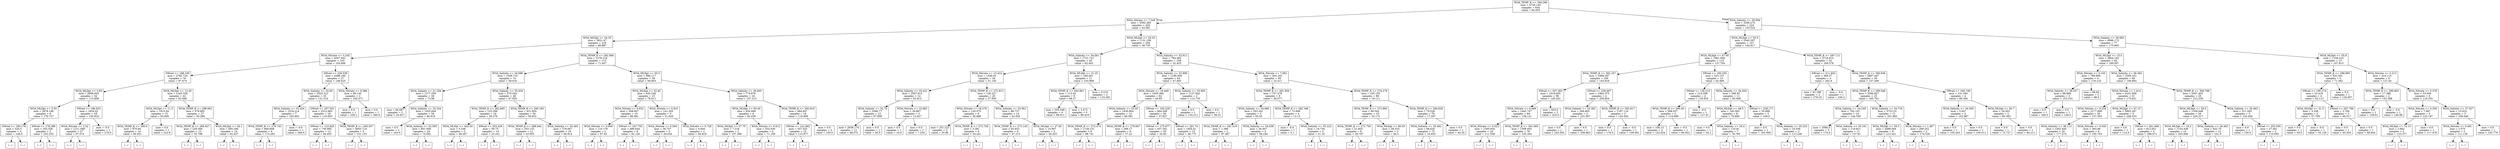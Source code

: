 digraph Tree {
node [shape=box] ;
0 [label="WOA_TEMP_K <= 294.266\nmse = 4726.145\nsamples = 644\nvalue = 94.933"] ;
1 [label="WOA_Nitrate <= 7.549\nmse = 2582.383\nsamples = 420\nvalue = 63.581"] ;
0 -> 1 [labeldistance=2.5, labelangle=45, headlabel="True"] ;
2 [label="WOA_MLDpt <= 34.35\nmse = 2821.47\nsamples = 216\nvalue = 86.887"] ;
1 -> 2 ;
3 [label="WOA_Nitrate <= 3.245\nmse = 4007.942\nsamples = 103\nvalue = 104.666"] ;
2 -> 3 ;
4 [label="SWrad <= 188.109\nmse = 2782.724\nsamples = 76\nvalue = 87.674"] ;
3 -> 4 ;
5 [label="WOA_MLDpt <= 5.85\nmse = 2906.945\nsamples = 34\nvalue = 115.808"] ;
4 -> 5 ;
6 [label="WOA_MLDpt <= 5.55\nmse = 2676.198\nsamples = 6\nvalue = 176.727"] ;
5 -> 6 ;
7 [label="SWrad <= 180.178\nmse = 520.5\nsamples = 4\nvalue = 148.0"] ;
6 -> 7 ;
8 [label="(...)"] ;
7 -> 8 ;
11 [label="(...)"] ;
7 -> 11 ;
14 [label="SWrad <= 178.386\nmse = 355.556\nsamples = 2\nvalue = 253.333"] ;
6 -> 14 ;
15 [label="(...)"] ;
14 -> 15 ;
16 [label="(...)"] ;
14 -> 16 ;
17 [label="SWrad <= 186.623\nmse = 1834.42\nsamples = 28\nvalue = 100.916"] ;
5 -> 17 ;
18 [label="WOA_Nitrate <= 2.52\nmse = 1211.588\nsamples = 27\nvalue = 97.074"] ;
17 -> 18 ;
19 [label="(...)"] ;
18 -> 19 ;
56 [label="(...)"] ;
18 -> 56 ;
63 [label="mse = -0.0\nsamples = 1\nvalue = 270.0"] ;
17 -> 63 ;
64 [label="WOA_MLDpt <= 12.45\nmse = 1343.328\nsamples = 42\nvalue = 62.666"] ;
4 -> 64 ;
65 [label="WOA_MLDpt <= 11.3\nmse = 1913.94\nsamples = 15\nvalue = 93.609"] ;
64 -> 65 ;
66 [label="WOA_TEMP_K <= 290.0\nmse = 970.84\nsamples = 14\nvalue = 85.951"] ;
65 -> 66 ;
67 [label="(...)"] ;
66 -> 67 ;
84 [label="(...)"] ;
66 -> 84 ;
91 [label="mse = 0.0\nsamples = 1\nvalue = 223.8"] ;
65 -> 91 ;
92 [label="WOA_TEMP_K <= 288.602\nmse = 578.882\nsamples = 27\nvalue = 50.288"] ;
64 -> 92 ;
93 [label="WOA_TEMP_K <= 286.627\nmse = 229.306\nsamples = 13\nvalue = 35.798"] ;
92 -> 93 ;
94 [label="(...)"] ;
93 -> 94 ;
97 [label="(...)"] ;
93 -> 97 ;
106 [label="WOA_MLDpt <= 28.1\nmse = 495.348\nsamples = 14\nvalue = 65.437"] ;
92 -> 106 ;
107 [label="(...)"] ;
106 -> 107 ;
126 [label="(...)"] ;
106 -> 126 ;
129 [label="SWrad <= 236.538\nmse = 4498.184\nsamples = 27\nvalue = 148.625"] ;
3 -> 129 ;
130 [label="WOA_Salinity <= 33.65\nmse = 3320.312\nsamples = 25\nvalue = 131.314"] ;
129 -> 130 ;
131 [label="WOA_Salinity <= 33.424\nmse = 1524.214\nsamples = 7\nvalue = 183.902"] ;
130 -> 131 ;
132 [label="WOA_TEMP_K <= 279.745\nmse = 660.808\nsamples = 6\nvalue = 174.292"] ;
131 -> 132 ;
133 [label="(...)"] ;
132 -> 133 ;
140 [label="(...)"] ;
132 -> 140 ;
143 [label="mse = -0.0\nsamples = 1\nvalue = 280.0"] ;
131 -> 143 ;
144 [label="SWrad <= 207.532\nmse = 2512.663\nsamples = 18\nvalue = 110.655"] ;
130 -> 144 ;
145 [label="SWrad <= 123.829\nmse = 736.995\nsamples = 13\nvalue = 94.455"] ;
144 -> 145 ;
146 [label="(...)"] ;
145 -> 146 ;
159 [label="(...)"] ;
145 -> 159 ;
166 [label="WOA_TEMP_K <= 293.937\nmse = 4655.714\nsamples = 5\nvalue = 151.153"] ;
144 -> 166 ;
167 [label="(...)"] ;
166 -> 167 ;
172 [label="(...)"] ;
166 -> 172 ;
175 [label="WOA_Nitrate <= 6.586\nmse = 89.145\nsamples = 2\nvalue = 245.071"] ;
129 -> 175 ;
176 [label="mse = 0.0\nsamples = 1\nvalue = 239.1"] ;
175 -> 176 ;
177 [label="mse = 0.0\nsamples = 1\nvalue = 260.0"] ;
175 -> 177 ;
178 [label="WOA_TEMP_K <= 292.084\nmse = 1278.218\nsamples = 113\nvalue = 71.447"] ;
2 -> 178 ;
179 [label="WOA_Salinity <= 34.688\nmse = 1036.716\nsamples = 74\nvalue = 59.016"] ;
178 -> 179 ;
180 [label="WOA_Salinity <= 21.294\nmse = 1277.056\nsamples = 28\nvalue = 73.86"] ;
179 -> 180 ;
181 [label="mse = 84.067\nsamples = 2\nvalue = 20.917"] ;
180 -> 181 ;
182 [label="WOA_Salinity <= 32.254\nmse = 1025.844\nsamples = 26\nvalue = 80.619"] ;
180 -> 182 ;
183 [label="mse = 0.0\nsamples = 2\nvalue = 163.0"] ;
182 -> 183 ;
184 [label="WOA_Salinity <= 32.565\nmse = 601.509\nsamples = 24\nvalue = 75.002"] ;
182 -> 184 ;
185 [label="(...)"] ;
184 -> 185 ;
186 [label="(...)"] ;
184 -> 186 ;
229 [label="WOA_Salinity <= 35.434\nmse = 570.045\nsamples = 46\nvalue = 47.935"] ;
179 -> 229 ;
230 [label="WOA_TEMP_K <= 282.665\nmse = 125.298\nsamples = 16\nvalue = 26.376"] ;
229 -> 230 ;
231 [label="WOA_MLDpt <= 443.55\nmse = 5.336\nsamples = 2\nvalue = 49.367"] ;
230 -> 231 ;
232 [label="(...)"] ;
231 -> 232 ;
233 [label="(...)"] ;
231 -> 233 ;
234 [label="SWrad <= 203.426\nmse = 59.75\nsamples = 14\nvalue = 23.241"] ;
230 -> 234 ;
235 [label="(...)"] ;
234 -> 235 ;
246 [label="(...)"] ;
234 -> 246 ;
253 [label="WOA_TEMP_K <= 290.193\nmse = 421.854\nsamples = 30\nvalue = 59.652"] ;
229 -> 253 ;
254 [label="WOA_TEMP_K <= 288.044\nmse = 353.133\nsamples = 11\nvalue = 43.055"] ;
253 -> 254 ;
255 [label="(...)"] ;
254 -> 255 ;
260 [label="(...)"] ;
254 -> 260 ;
275 [label="WOA_Salinity <= 35.493\nmse = 278.667\nsamples = 19\nvalue = 66.914"] ;
253 -> 275 ;
276 [label="(...)"] ;
275 -> 276 ;
277 [label="(...)"] ;
275 -> 277 ;
304 [label="WOA_MLDpt <= 55.5\nmse = 896.117\nsamples = 39\nvalue = 94.803"] ;
178 -> 304 ;
305 [label="WOA_MLDpt <= 52.45\nmse = 635.246\nsamples = 15\nvalue = 79.911"] ;
304 -> 305 ;
306 [label="WOA_Nitrate <= 0.032\nmse = 508.807\nsamples = 10\nvalue = 86.981"] ;
305 -> 306 ;
307 [label="WOA_Nitrate <= 0.009\nmse = 110.176\nsamples = 2\nvalue = 67.43"] ;
306 -> 307 ;
308 [label="(...)"] ;
307 -> 308 ;
309 [label="(...)"] ;
307 -> 309 ;
310 [label="SWrad <= 247.755\nmse = 486.644\nsamples = 8\nvalue = 92.126"] ;
306 -> 310 ;
311 [label="(...)"] ;
310 -> 311 ;
318 [label="(...)"] ;
310 -> 318 ;
321 [label="WOA_Nitrate <= 0.631\nmse = 141.205\nsamples = 5\nvalue = 51.629"] ;
305 -> 321 ;
322 [label="WOA_Nitrate <= 0.504\nmse = 36.757\nsamples = 3\nvalue = 44.034"] ;
321 -> 322 ;
323 [label="(...)"] ;
322 -> 323 ;
324 [label="(...)"] ;
322 -> 324 ;
327 [label="WOA_Nitrate <= 0.728\nmse = 4.004\nsamples = 2\nvalue = 66.819"] ;
321 -> 327 ;
328 [label="(...)"] ;
327 -> 328 ;
329 [label="(...)"] ;
327 -> 329 ;
330 [label="WOA_Salinity <= 36.603\nmse = 774.676\nsamples = 24\nvalue = 107.213"] ;
304 -> 330 ;
331 [label="WOA_MLDpt <= 65.45\nmse = 650.669\nsamples = 6\nvalue = 82.038"] ;
330 -> 331 ;
332 [label="WOA_MLDpt <= 57.75\nmse = 7.218\nsamples = 2\nvalue = 107.399"] ;
331 -> 332 ;
333 [label="(...)"] ;
332 -> 333 ;
334 [label="(...)"] ;
332 -> 334 ;
335 [label="WOA_Nitrate <= 0.612\nmse = 532.636\nsamples = 4\nvalue = 71.169"] ;
331 -> 335 ;
336 [label="(...)"] ;
335 -> 336 ;
337 [label="(...)"] ;
335 -> 337 ;
338 [label="WOA_TEMP_K <= 292.816\nmse = 484.847\nsamples = 18\nvalue = 116.896"] ;
330 -> 338 ;
339 [label="SWrad <= 141.892\nmse = 337.525\nsamples = 15\nvalue = 110.877"] ;
338 -> 339 ;
340 [label="(...)"] ;
339 -> 340 ;
343 [label="(...)"] ;
339 -> 343 ;
352 [label="mse = 0.0\nsamples = 3\nvalue = 150.0"] ;
338 -> 352 ;
353 [label="WOA_MLDpt <= 33.25\nmse = 1131.109\nsamples = 204\nvalue = 38.735"] ;
1 -> 353 ;
354 [label="WOA_Salinity <= 34.561\nmse = 1721.721\nsamples = 45\nvalue = 62.443"] ;
353 -> 354 ;
355 [label="WOA_Nitrate <= 13.422\nmse = 1549.43\nsamples = 34\nvalue = 51.145"] ;
354 -> 355 ;
356 [label="WOA_Salinity <= 33.421\nmse = 2587.815\nsamples = 14\nvalue = 63.913"] ;
355 -> 356 ;
357 [label="WOA_Salinity <= 32.75\nmse = 2566.77\nsamples = 12\nvalue = 67.858"] ;
356 -> 357 ;
358 [label="mse = 2656.174\nsamples = 11\nvalue = 68.572"] ;
357 -> 358 ;
359 [label="mse = 0.0\nsamples = 1\nvalue = 50.0"] ;
357 -> 359 ;
360 [label="WOA_Nitrate <= 10.083\nmse = 28.867\nsamples = 2\nvalue = 12.627"] ;
356 -> 360 ;
361 [label="mse = 0.0\nsamples = 1\nvalue = 18.0"] ;
360 -> 361 ;
362 [label="mse = 0.0\nsamples = 1\nvalue = 7.254"] ;
360 -> 362 ;
363 [label="WOA_TEMP_K <= 272.813\nmse = 128.227\nsamples = 20\nvalue = 37.905"] ;
355 -> 363 ;
364 [label="WOA_Nitrate <= 18.276\nmse = 120.575\nsamples = 6\nvalue = 30.888"] ;
363 -> 364 ;
365 [label="mse = 251.223\nsamples = 2\nvalue = 25.86"] ;
364 -> 365 ;
366 [label="WOA_TEMP_K <= 272.728\nmse = 5.381\nsamples = 4\nvalue = 34.241"] ;
364 -> 366 ;
367 [label="(...)"] ;
366 -> 367 ;
372 [label="(...)"] ;
366 -> 372 ;
373 [label="WOA_Salinity <= 33.561\nmse = 86.737\nsamples = 14\nvalue = 42.032"] ;
363 -> 373 ;
374 [label="WOA_TEMP_K <= 273.143\nmse = 92.653\nsamples = 9\nvalue = 47.213"] ;
373 -> 374 ;
375 [label="(...)"] ;
374 -> 375 ;
376 [label="(...)"] ;
374 -> 376 ;
385 [label="WOA_MLDpt <= 27.95\nmse = 15.907\nsamples = 5\nvalue = 36.203"] ;
373 -> 385 ;
386 [label="(...)"] ;
385 -> 386 ;
387 [label="(...)"] ;
385 -> 387 ;
394 [label="WOA_MLDpt <= 31.25\nmse = 169.401\nsamples = 11\nvalue = 103.868"] ;
354 -> 394 ;
395 [label="WOA_TEMP_K <= 282.891\nmse = 113.42\nsamples = 9\nvalue = 98.27"] ;
394 -> 395 ;
396 [label="mse = 305.548\nsamples = 4\nvalue = 98.011"] ;
395 -> 396 ;
397 [label="mse = 3.573\nsamples = 5\nvalue = 98.419"] ;
395 -> 397 ;
398 [label="mse = 0.219\nsamples = 2\nvalue = 119.262"] ;
394 -> 398 ;
399 [label="WOA_Salinity <= 33.911\nmse = 784.493\nsamples = 159\nvalue = 32.425"] ;
353 -> 399 ;
400 [label="WOA_Salinity <= 33.899\nmse = 1189.509\nsamples = 64\nvalue = 47.493"] ;
399 -> 400 ;
401 [label="WOA_Nitrate <= 18.449\nmse = 1005.394\nsamples = 62\nvalue = 44.83"] ;
400 -> 401 ;
402 [label="WOA_Salinity <= 33.45\nmse = 1430.864\nsamples = 12\nvalue = 68.581"] ;
401 -> 402 ;
403 [label="WOA_TEMP_K <= 272.474\nmse = 1126.131\nsamples = 6\nvalue = 88.741"] ;
402 -> 403 ;
404 [label="(...)"] ;
403 -> 404 ;
407 [label="(...)"] ;
403 -> 407 ;
408 [label="WOA_TEMP_K <= 278.847\nmse = 289.17\nsamples = 6\nvalue = 37.22"] ;
402 -> 408 ;
409 [label="(...)"] ;
408 -> 409 ;
414 [label="(...)"] ;
408 -> 414 ;
417 [label="SWrad <= 193.229\nmse = 664.549\nsamples = 50\nvalue = 37.827"] ;
401 -> 417 ;
418 [label="SWrad <= 175.877\nmse = 437.341\nsamples = 35\nvalue = 32.83"] ;
417 -> 418 ;
419 [label="(...)"] ;
418 -> 419 ;
462 [label="(...)"] ;
418 -> 462 ;
469 [label="SWrad <= 201.74\nmse = 1005.41\nsamples = 15\nvalue = 49.775"] ;
417 -> 469 ;
470 [label="(...)"] ;
469 -> 470 ;
471 [label="(...)"] ;
469 -> 471 ;
496 [label="WOA_Salinity <= 33.905\nmse = 1137.842\nsamples = 2\nvalue = 114.735"] ;
400 -> 496 ;
497 [label="mse = 0.0\nsamples = 1\nvalue = 134.211"] ;
496 -> 497 ;
498 [label="mse = 0.0\nsamples = 1\nvalue = 56.31"] ;
496 -> 498 ;
499 [label="WOA_Nitrate <= 7.681\nmse = 264.165\nsamples = 95\nvalue = 22.411"] ;
399 -> 499 ;
500 [label="WOA_TEMP_K <= 281.954\nmse = 757.478\nsamples = 9\nvalue = 48.077"] ;
499 -> 500 ;
501 [label="WOA_Salinity <= 34.666\nmse = 183.341\nsamples = 5\nvalue = 65.55"] ;
500 -> 501 ;
502 [label="WOA_TEMP_K <= 281.019\nmse = 1.389\nsamples = 2\nvalue = 87.467"] ;
501 -> 502 ;
503 [label="(...)"] ;
502 -> 503 ;
504 [label="(...)"] ;
502 -> 504 ;
505 [label="WOA_Salinity <= 34.938\nmse = 30.507\nsamples = 3\nvalue = 58.244"] ;
501 -> 505 ;
506 [label="(...)"] ;
505 -> 506 ;
509 [label="(...)"] ;
505 -> 509 ;
510 [label="WOA_TEMP_K <= 282.186\nmse = 73.848\nsamples = 4\nvalue = 13.13"] ;
500 -> 510 ;
511 [label="mse = -0.0\nsamples = 1\nvalue = 5.1"] ;
510 -> 511 ;
512 [label="WOA_Salinity <= 35.223\nmse = 18.734\nsamples = 3\nvalue = 21.16"] ;
510 -> 512 ;
513 [label="(...)"] ;
512 -> 513 ;
516 [label="(...)"] ;
512 -> 516 ;
517 [label="WOA_TEMP_K <= 274.279\nmse = 105.155\nsamples = 86\nvalue = 19.111"] ;
499 -> 517 ;
518 [label="WOA_TEMP_K <= 273.893\nmse = 80.542\nsamples = 10\nvalue = 33.172"] ;
517 -> 518 ;
519 [label="WOA_TEMP_K <= 272.756\nmse = 21.955\nsamples = 8\nvalue = 28.797"] ;
518 -> 519 ;
520 [label="(...)"] ;
519 -> 520 ;
527 [label="(...)"] ;
519 -> 527 ;
534 [label="WOA_MLDpt <= 66.05\nmse = 26.523\nsamples = 2\nvalue = 46.3"] ;
518 -> 534 ;
535 [label="(...)"] ;
534 -> 535 ;
536 [label="(...)"] ;
534 -> 536 ;
537 [label="WOA_TEMP_K <= 284.629\nmse = 79.526\nsamples = 76\nvalue = 17.297"] ;
517 -> 537 ;
538 [label="WOA_Salinity <= 35.461\nmse = 68.635\nsamples = 75\nvalue = 16.853"] ;
537 -> 538 ;
539 [label="(...)"] ;
538 -> 539 ;
622 [label="(...)"] ;
538 -> 622 ;
625 [label="mse = 0.0\nsamples = 1\nvalue = 44.35"] ;
537 -> 625 ;
626 [label="WOA_Salinity <= 35.694\nmse = 3298.276\nsamples = 224\nvalue = 155.524"] ;
0 -> 626 [labeldistance=2.5, labelangle=-45, headlabel="False"] ;
627 [label="WOA_MLDpt <= 55.5\nmse = 2545.297\nsamples = 147\nvalue = 144.817"] ;
626 -> 627 ;
628 [label="WOA_MLDpt <= 47.95\nmse = 1981.956\nsamples = 115\nvalue = 137.704"] ;
627 -> 628 ;
629 [label="WOA_TEMP_K <= 302.257\nmse = 1866.297\nsamples = 100\nvalue = 143.916"] ;
628 -> 629 ;
630 [label="SWrad <= 307.363\nmse = 1618.655\nsamples = 96\nvalue = 140.422"] ;
629 -> 630 ;
631 [label="WOA_Nitrate <= 0.068\nmse = 1445.747\nsamples = 94\nvalue = 138.121"] ;
630 -> 631 ;
632 [label="WOA_Nitrate <= 0.023\nmse = 1305.934\nsamples = 18\nvalue = 111.558"] ;
631 -> 632 ;
633 [label="(...)"] ;
632 -> 633 ;
642 [label="(...)"] ;
632 -> 642 ;
665 [label="WOA_TEMP_K <= 301.685\nmse = 1308.493\nsamples = 76\nvalue = 143.304"] ;
631 -> 665 ;
666 [label="(...)"] ;
665 -> 666 ;
791 [label="(...)"] ;
665 -> 791 ;
794 [label="mse = 625.0\nsamples = 2\nvalue = 225.0"] ;
630 -> 794 ;
795 [label="SWrad <= 238.467\nmse = 1962.375\nsamples = 4\nvalue = 209.854"] ;
629 -> 795 ;
796 [label="WOA_Salinity <= 33.382\nmse = 266.665\nsamples = 2\nvalue = 231.957"] ;
795 -> 796 ;
797 [label="mse = 0.0\nsamples = 1\nvalue = 243.503"] ;
796 -> 797 ;
798 [label="mse = 0.0\nsamples = 1\nvalue = 208.863"] ;
796 -> 798 ;
799 [label="WOA_TEMP_K <= 302.617\nmse = 1187.116\nsamples = 2\nvalue = 143.545"] ;
795 -> 799 ;
800 [label="mse = 0.0\nsamples = 1\nvalue = 178.0"] ;
799 -> 800 ;
801 [label="mse = -0.0\nsamples = 1\nvalue = 109.091"] ;
799 -> 801 ;
802 [label="SWrad <= 160.255\nmse = 523.157\nsamples = 15\nvalue = 92.806"] ;
628 -> 802 ;
803 [label="SWrad <= 136.515\nmse = 214.599\nsamples = 4\nvalue = 118.935"] ;
802 -> 803 ;
804 [label="WOA_TEMP_K <= 295.45\nmse = 268.037\nsamples = 3\nvalue = 114.698"] ;
803 -> 804 ;
805 [label="mse = 106.13\nsamples = 2\nvalue = 122.624"] ;
804 -> 805 ;
806 [label="mse = -0.0\nsamples = 1\nvalue = 90.922"] ;
804 -> 806 ;
807 [label="mse = -0.0\nsamples = 1\nvalue = 127.41"] ;
803 -> 807 ;
808 [label="WOA_Salinity <= 34.934\nmse = 286.83\nsamples = 11\nvalue = 83.008"] ;
802 -> 808 ;
809 [label="WOA_MLDpt <= 48.5\nmse = 145.583\nsamples = 8\nvalue = 76.894"] ;
808 -> 809 ;
810 [label="mse = 0.0\nsamples = 1\nvalue = 54.1"] ;
809 -> 810 ;
811 [label="WOA_Salinity <= 34.4\nmse = 110.81\nsamples = 7\nvalue = 78.793"] ;
809 -> 811 ;
812 [label="(...)"] ;
811 -> 812 ;
815 [label="(...)"] ;
811 -> 815 ;
824 [label="SWrad <= 228.171\nmse = 35.088\nsamples = 3\nvalue = 109.5"] ;
808 -> 824 ;
825 [label="mse = 0.0\nsamples = 1\nvalue = 102.008"] ;
824 -> 825 ;
826 [label="WOA_Salinity <= 35.325\nmse = 10.536\nsamples = 2\nvalue = 113.246"] ;
824 -> 826 ;
827 [label="(...)"] ;
826 -> 827 ;
828 [label="(...)"] ;
826 -> 828 ;
829 [label="WOA_TEMP_K <= 297.111\nmse = 3716.915\nsamples = 32\nvalue = 169.578"] ;
627 -> 829 ;
830 [label="SWrad <= 211.602\nmse = 384.57\nsamples = 3\nvalue = 262.9"] ;
829 -> 830 ;
831 [label="mse = 42.188\nsamples = 2\nvalue = 276.25"] ;
830 -> 831 ;
832 [label="mse = -0.0\nsamples = 1\nvalue = 236.2"] ;
830 -> 832 ;
833 [label="WOA_TEMP_K <= 300.936\nmse = 2867.447\nsamples = 29\nvalue = 157.406"] ;
829 -> 833 ;
834 [label="WOA_TEMP_K <= 299.046\nmse = 2566.827\nsamples = 25\nvalue = 165.701"] ;
833 -> 834 ;
835 [label="WOA_Salinity <= 34.249\nmse = 702.101\nsamples = 14\nvalue = 144.769"] ;
834 -> 835 ;
836 [label="mse = 2094.0\nsamples = 3\nvalue = 174.0"] ;
835 -> 836 ;
837 [label="WOA_Salinity <= 35.161\nmse = 118.821\nsamples = 11\nvalue = 137.81"] ;
835 -> 837 ;
838 [label="(...)"] ;
837 -> 838 ;
843 [label="(...)"] ;
837 -> 843 ;
846 [label="WOA_Salinity <= 34.718\nmse = 3723.23\nsamples = 11\nvalue = 201.983"] ;
834 -> 846 ;
847 [label="WOA_MLDpt <= 59.3\nmse = 4488.564\nsamples = 9\nvalue = 213.421"] ;
846 -> 847 ;
848 [label="(...)"] ;
847 -> 848 ;
849 [label="(...)"] ;
847 -> 849 ;
852 [label="WOA_Nitrate <= 1.467\nmse = 269.252\nsamples = 2\nvalue = 170.526"] ;
846 -> 852 ;
853 [label="(...)"] ;
852 -> 853 ;
854 [label="(...)"] ;
852 -> 854 ;
855 [label="SWrad <= 246.749\nmse = 141.385\nsamples = 4\nvalue = 89.384"] ;
833 -> 855 ;
856 [label="WOA_Salinity <= 34.505\nmse = 5.647\nsamples = 2\nvalue = 102.887"] ;
855 -> 856 ;
857 [label="mse = 0.0\nsamples = 1\nvalue = 105.263"] ;
856 -> 857 ;
858 [label="mse = 0.0\nsamples = 1\nvalue = 100.511"] ;
856 -> 858 ;
859 [label="WOA_MLDpt <= 83.7\nmse = 29.303\nsamples = 2\nvalue = 80.383"] ;
855 -> 859 ;
860 [label="mse = 0.0\nsamples = 1\nvalue = 72.727"] ;
859 -> 860 ;
861 [label="mse = 0.0\nsamples = 1\nvalue = 84.211"] ;
859 -> 861 ;
862 [label="WOA_Salinity <= 36.692\nmse = 4096.172\nsamples = 77\nvalue = 175.805"] ;
626 -> 862 ;
863 [label="WOA_MLDpt <= 15.0\nmse = 3604.192\nsamples = 64\nvalue = 189.007"] ;
862 -> 863 ;
864 [label="WOA_Nitrate <= 0.105\nmse = 789.609\nsamples = 4\nvalue = 119.125"] ;
863 -> 864 ;
865 [label="WOA_Salinity <= 36.527\nmse = 88.889\nsamples = 2\nvalue = 153.333"] ;
864 -> 865 ;
866 [label="mse = 0.0\nsamples = 1\nvalue = 160.0"] ;
865 -> 866 ;
867 [label="mse = 0.0\nsamples = 1\nvalue = 140.0"] ;
865 -> 867 ;
868 [label="mse = 86.64\nsamples = 2\nvalue = 98.6"] ;
864 -> 868 ;
869 [label="WOA_Salinity <= 36.363\nmse = 3395.331\nsamples = 60\nvalue = 194.892"] ;
863 -> 869 ;
870 [label="WOA_Nitrate <= 1.414\nmse = 4231.858\nsamples = 31\nvalue = 175.621"] ;
869 -> 870 ;
871 [label="WOA_Nitrate <= 0.234\nmse = 2177.699\nsamples = 26\nvalue = 157.393"] ;
870 -> 871 ;
872 [label="WOA_Salinity <= 36.113\nmse = 1452.445\nsamples = 20\nvalue = 177.274"] ;
871 -> 872 ;
873 [label="(...)"] ;
872 -> 873 ;
880 [label="(...)"] ;
872 -> 880 ;
893 [label="WOA_Nitrate <= 0.545\nmse = 363.89\nsamples = 6\nvalue = 105.703"] ;
871 -> 893 ;
894 [label="(...)"] ;
893 -> 894 ;
897 [label="(...)"] ;
893 -> 897 ;
904 [label="WOA_MLDpt <= 47.15\nmse = 5803.267\nsamples = 5\nvalue = 248.533"] ;
870 -> 904 ;
905 [label="mse = 0.0\nsamples = 1\nvalue = 114.0"] ;
904 -> 905 ;
906 [label="SWrad <= 281.468\nmse = 812.651\nsamples = 4\nvalue = 286.971"] ;
904 -> 906 ;
907 [label="(...)"] ;
906 -> 907 ;
908 [label="(...)"] ;
906 -> 908 ;
913 [label="WOA_TEMP_K <= 300.788\nmse = 2007.403\nsamples = 29\nvalue = 212.236"] ;
869 -> 913 ;
914 [label="WOA_MLDpt <= 28.5\nmse = 1358.648\nsamples = 26\nvalue = 220.217"] ;
913 -> 914 ;
915 [label="WOA_MLDpt <= 18.2\nmse = 1154.438\nsamples = 14\nvalue = 203.846"] ;
914 -> 915 ;
916 [label="(...)"] ;
915 -> 916 ;
919 [label="(...)"] ;
915 -> 919 ;
928 [label="WOA_Salinity <= 36.463\nmse = 822.75\nsamples = 12\nvalue = 241.5"] ;
914 -> 928 ;
929 [label="(...)"] ;
928 -> 929 ;
934 [label="(...)"] ;
928 -> 934 ;
939 [label="WOA_Salinity <= 36.463\nmse = 311.583\nsamples = 3\nvalue = 120.454"] ;
913 -> 939 ;
940 [label="mse = 0.0\nsamples = 1\nvalue = 150.0"] ;
939 -> 940 ;
941 [label="SWrad <= 252.595\nmse = 27.461\nsamples = 2\nvalue = 110.605"] ;
939 -> 941 ;
942 [label="(...)"] ;
941 -> 942 ;
943 [label="(...)"] ;
941 -> 943 ;
944 [label="WOA_MLDpt <= 55.8\nmse = 1109.223\nsamples = 13\nvalue = 107.813"] ;
862 -> 944 ;
945 [label="WOA_TEMP_K <= 298.885\nmse = 532.501\nsamples = 5\nvalue = 71.362"] ;
944 -> 945 ;
946 [label="SWrad <= 190.274\nmse = 22.418\nsamples = 4\nvalue = 62.113"] ;
945 -> 946 ;
947 [label="WOA_MLDpt <= 31.5\nmse = 3.336\nsamples = 2\nvalue = 57.709"] ;
946 -> 947 ;
948 [label="mse = 0.0\nsamples = 1\nvalue = 59.0"] ;
947 -> 948 ;
949 [label="mse = -0.0\nsamples = 1\nvalue = 55.126"] ;
947 -> 949 ;
950 [label="SWrad <= 207.796\nmse = 2.706\nsamples = 2\nvalue = 66.517"] ;
946 -> 950 ;
951 [label="mse = 0.0\nsamples = 1\nvalue = 65.354"] ;
950 -> 951 ;
952 [label="mse = 0.0\nsamples = 1\nvalue = 68.844"] ;
950 -> 952 ;
953 [label="mse = 0.0\nsamples = 1\nvalue = 126.857"] ;
945 -> 953 ;
954 [label="WOA_Nitrate <= 0.213\nmse = 319.115\nsamples = 8\nvalue = 127.44"] ;
944 -> 954 ;
955 [label="WOA_TEMP_K <= 296.963\nmse = 17.388\nsamples = 2\nvalue = 152.388"] ;
954 -> 955 ;
956 [label="mse = 0.0\nsamples = 1\nvalue = 159.61"] ;
955 -> 956 ;
957 [label="mse = -0.0\nsamples = 1\nvalue = 149.98"] ;
955 -> 957 ;
958 [label="WOA_Nitrate <= 0.378\nmse = 53.656\nsamples = 6\nvalue = 116.352"] ;
954 -> 958 ;
959 [label="WOA_Nitrate <= 0.356\nmse = 7.697\nsamples = 3\nvalue = 122.197"] ;
958 -> 959 ;
960 [label="WOA_MLDpt <= 74.15\nmse = 2.662\nsamples = 2\nvalue = 123.377"] ;
959 -> 960 ;
961 [label="(...)"] ;
960 -> 961 ;
962 [label="(...)"] ;
960 -> 962 ;
963 [label="mse = 0.0\nsamples = 1\nvalue = 117.478"] ;
959 -> 963 ;
964 [label="WOA_Salinity <= 37.027\nmse = 15.022\nsamples = 3\nvalue = 109.046"] ;
958 -> 964 ;
965 [label="WOA_Nitrate <= 0.491\nmse = 2.575\nsamples = 2\nvalue = 111.135"] ;
964 -> 965 ;
966 [label="(...)"] ;
965 -> 966 ;
967 [label="(...)"] ;
965 -> 967 ;
968 [label="mse = 0.0\nsamples = 1\nvalue = 102.779"] ;
964 -> 968 ;
}